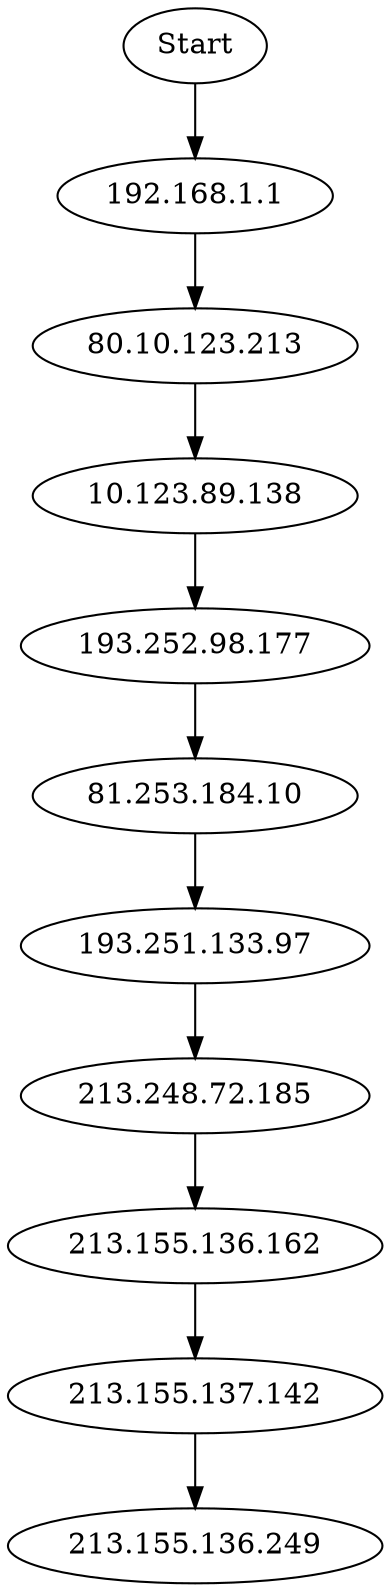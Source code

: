 digraph G {
"Start" -> "192.168.1.1"; 
"192.168.1.1" -> "80.10.123.213"; 
"80.10.123.213" -> "10.123.89.138"; 
"10.123.89.138" -> "193.252.98.177"; 
"193.252.98.177" -> "81.253.184.10"; 
"81.253.184.10" -> "193.251.133.97"; 
"193.251.133.97" -> "213.248.72.185"; 
"213.248.72.185" -> "213.155.136.162"; 
"213.155.136.162" -> "213.155.137.142"; 
"213.155.137.142" -> "213.155.136.249"; 
}
